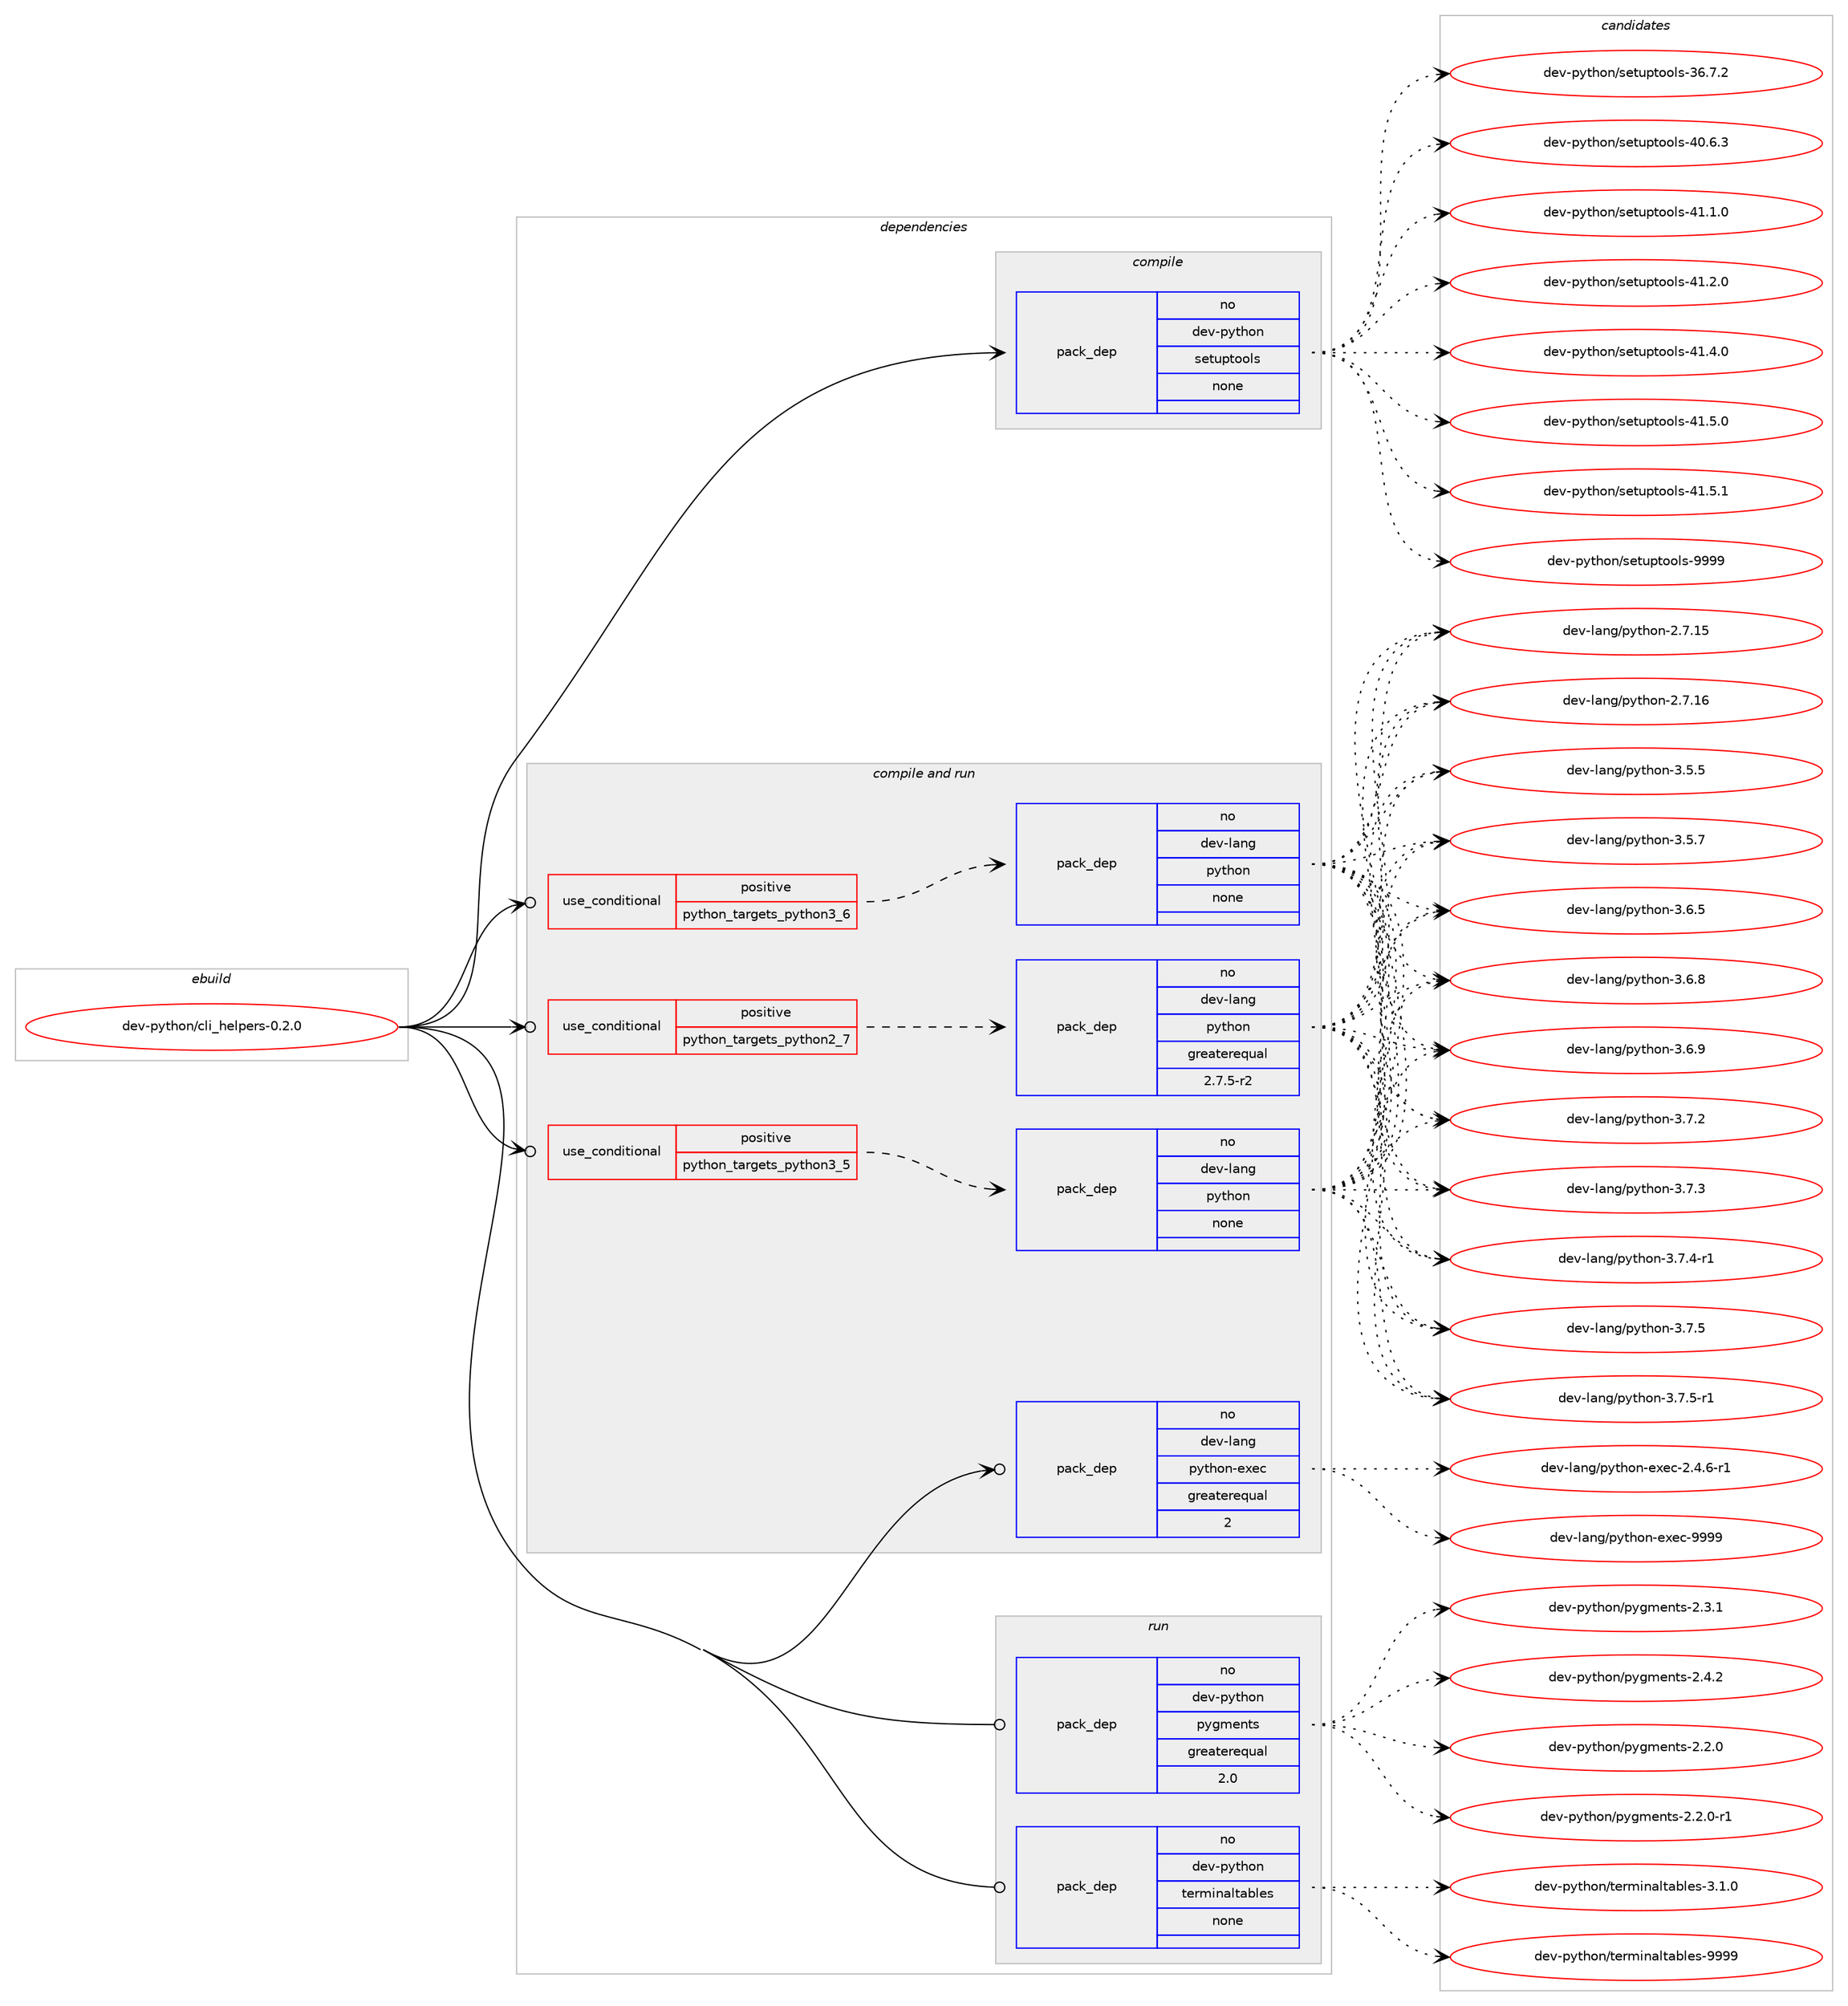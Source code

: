 digraph prolog {

# *************
# Graph options
# *************

newrank=true;
concentrate=true;
compound=true;
graph [rankdir=LR,fontname=Helvetica,fontsize=10,ranksep=1.5];#, ranksep=2.5, nodesep=0.2];
edge  [arrowhead=vee];
node  [fontname=Helvetica,fontsize=10];

# **********
# The ebuild
# **********

subgraph cluster_leftcol {
color=gray;
rank=same;
label=<<i>ebuild</i>>;
id [label="dev-python/cli_helpers-0.2.0", color=red, width=4, href="../dev-python/cli_helpers-0.2.0.svg"];
}

# ****************
# The dependencies
# ****************

subgraph cluster_midcol {
color=gray;
label=<<i>dependencies</i>>;
subgraph cluster_compile {
fillcolor="#eeeeee";
style=filled;
label=<<i>compile</i>>;
subgraph pack449625 {
dependency598938 [label=<<TABLE BORDER="0" CELLBORDER="1" CELLSPACING="0" CELLPADDING="4" WIDTH="220"><TR><TD ROWSPAN="6" CELLPADDING="30">pack_dep</TD></TR><TR><TD WIDTH="110">no</TD></TR><TR><TD>dev-python</TD></TR><TR><TD>setuptools</TD></TR><TR><TD>none</TD></TR><TR><TD></TD></TR></TABLE>>, shape=none, color=blue];
}
id:e -> dependency598938:w [weight=20,style="solid",arrowhead="vee"];
}
subgraph cluster_compileandrun {
fillcolor="#eeeeee";
style=filled;
label=<<i>compile and run</i>>;
subgraph cond137534 {
dependency598939 [label=<<TABLE BORDER="0" CELLBORDER="1" CELLSPACING="0" CELLPADDING="4"><TR><TD ROWSPAN="3" CELLPADDING="10">use_conditional</TD></TR><TR><TD>positive</TD></TR><TR><TD>python_targets_python2_7</TD></TR></TABLE>>, shape=none, color=red];
subgraph pack449626 {
dependency598940 [label=<<TABLE BORDER="0" CELLBORDER="1" CELLSPACING="0" CELLPADDING="4" WIDTH="220"><TR><TD ROWSPAN="6" CELLPADDING="30">pack_dep</TD></TR><TR><TD WIDTH="110">no</TD></TR><TR><TD>dev-lang</TD></TR><TR><TD>python</TD></TR><TR><TD>greaterequal</TD></TR><TR><TD>2.7.5-r2</TD></TR></TABLE>>, shape=none, color=blue];
}
dependency598939:e -> dependency598940:w [weight=20,style="dashed",arrowhead="vee"];
}
id:e -> dependency598939:w [weight=20,style="solid",arrowhead="odotvee"];
subgraph cond137535 {
dependency598941 [label=<<TABLE BORDER="0" CELLBORDER="1" CELLSPACING="0" CELLPADDING="4"><TR><TD ROWSPAN="3" CELLPADDING="10">use_conditional</TD></TR><TR><TD>positive</TD></TR><TR><TD>python_targets_python3_5</TD></TR></TABLE>>, shape=none, color=red];
subgraph pack449627 {
dependency598942 [label=<<TABLE BORDER="0" CELLBORDER="1" CELLSPACING="0" CELLPADDING="4" WIDTH="220"><TR><TD ROWSPAN="6" CELLPADDING="30">pack_dep</TD></TR><TR><TD WIDTH="110">no</TD></TR><TR><TD>dev-lang</TD></TR><TR><TD>python</TD></TR><TR><TD>none</TD></TR><TR><TD></TD></TR></TABLE>>, shape=none, color=blue];
}
dependency598941:e -> dependency598942:w [weight=20,style="dashed",arrowhead="vee"];
}
id:e -> dependency598941:w [weight=20,style="solid",arrowhead="odotvee"];
subgraph cond137536 {
dependency598943 [label=<<TABLE BORDER="0" CELLBORDER="1" CELLSPACING="0" CELLPADDING="4"><TR><TD ROWSPAN="3" CELLPADDING="10">use_conditional</TD></TR><TR><TD>positive</TD></TR><TR><TD>python_targets_python3_6</TD></TR></TABLE>>, shape=none, color=red];
subgraph pack449628 {
dependency598944 [label=<<TABLE BORDER="0" CELLBORDER="1" CELLSPACING="0" CELLPADDING="4" WIDTH="220"><TR><TD ROWSPAN="6" CELLPADDING="30">pack_dep</TD></TR><TR><TD WIDTH="110">no</TD></TR><TR><TD>dev-lang</TD></TR><TR><TD>python</TD></TR><TR><TD>none</TD></TR><TR><TD></TD></TR></TABLE>>, shape=none, color=blue];
}
dependency598943:e -> dependency598944:w [weight=20,style="dashed",arrowhead="vee"];
}
id:e -> dependency598943:w [weight=20,style="solid",arrowhead="odotvee"];
subgraph pack449629 {
dependency598945 [label=<<TABLE BORDER="0" CELLBORDER="1" CELLSPACING="0" CELLPADDING="4" WIDTH="220"><TR><TD ROWSPAN="6" CELLPADDING="30">pack_dep</TD></TR><TR><TD WIDTH="110">no</TD></TR><TR><TD>dev-lang</TD></TR><TR><TD>python-exec</TD></TR><TR><TD>greaterequal</TD></TR><TR><TD>2</TD></TR></TABLE>>, shape=none, color=blue];
}
id:e -> dependency598945:w [weight=20,style="solid",arrowhead="odotvee"];
}
subgraph cluster_run {
fillcolor="#eeeeee";
style=filled;
label=<<i>run</i>>;
subgraph pack449630 {
dependency598946 [label=<<TABLE BORDER="0" CELLBORDER="1" CELLSPACING="0" CELLPADDING="4" WIDTH="220"><TR><TD ROWSPAN="6" CELLPADDING="30">pack_dep</TD></TR><TR><TD WIDTH="110">no</TD></TR><TR><TD>dev-python</TD></TR><TR><TD>pygments</TD></TR><TR><TD>greaterequal</TD></TR><TR><TD>2.0</TD></TR></TABLE>>, shape=none, color=blue];
}
id:e -> dependency598946:w [weight=20,style="solid",arrowhead="odot"];
subgraph pack449631 {
dependency598947 [label=<<TABLE BORDER="0" CELLBORDER="1" CELLSPACING="0" CELLPADDING="4" WIDTH="220"><TR><TD ROWSPAN="6" CELLPADDING="30">pack_dep</TD></TR><TR><TD WIDTH="110">no</TD></TR><TR><TD>dev-python</TD></TR><TR><TD>terminaltables</TD></TR><TR><TD>none</TD></TR><TR><TD></TD></TR></TABLE>>, shape=none, color=blue];
}
id:e -> dependency598947:w [weight=20,style="solid",arrowhead="odot"];
}
}

# **************
# The candidates
# **************

subgraph cluster_choices {
rank=same;
color=gray;
label=<<i>candidates</i>>;

subgraph choice449625 {
color=black;
nodesep=1;
choice100101118451121211161041111104711510111611711211611111110811545515446554650 [label="dev-python/setuptools-36.7.2", color=red, width=4,href="../dev-python/setuptools-36.7.2.svg"];
choice100101118451121211161041111104711510111611711211611111110811545524846544651 [label="dev-python/setuptools-40.6.3", color=red, width=4,href="../dev-python/setuptools-40.6.3.svg"];
choice100101118451121211161041111104711510111611711211611111110811545524946494648 [label="dev-python/setuptools-41.1.0", color=red, width=4,href="../dev-python/setuptools-41.1.0.svg"];
choice100101118451121211161041111104711510111611711211611111110811545524946504648 [label="dev-python/setuptools-41.2.0", color=red, width=4,href="../dev-python/setuptools-41.2.0.svg"];
choice100101118451121211161041111104711510111611711211611111110811545524946524648 [label="dev-python/setuptools-41.4.0", color=red, width=4,href="../dev-python/setuptools-41.4.0.svg"];
choice100101118451121211161041111104711510111611711211611111110811545524946534648 [label="dev-python/setuptools-41.5.0", color=red, width=4,href="../dev-python/setuptools-41.5.0.svg"];
choice100101118451121211161041111104711510111611711211611111110811545524946534649 [label="dev-python/setuptools-41.5.1", color=red, width=4,href="../dev-python/setuptools-41.5.1.svg"];
choice10010111845112121116104111110471151011161171121161111111081154557575757 [label="dev-python/setuptools-9999", color=red, width=4,href="../dev-python/setuptools-9999.svg"];
dependency598938:e -> choice100101118451121211161041111104711510111611711211611111110811545515446554650:w [style=dotted,weight="100"];
dependency598938:e -> choice100101118451121211161041111104711510111611711211611111110811545524846544651:w [style=dotted,weight="100"];
dependency598938:e -> choice100101118451121211161041111104711510111611711211611111110811545524946494648:w [style=dotted,weight="100"];
dependency598938:e -> choice100101118451121211161041111104711510111611711211611111110811545524946504648:w [style=dotted,weight="100"];
dependency598938:e -> choice100101118451121211161041111104711510111611711211611111110811545524946524648:w [style=dotted,weight="100"];
dependency598938:e -> choice100101118451121211161041111104711510111611711211611111110811545524946534648:w [style=dotted,weight="100"];
dependency598938:e -> choice100101118451121211161041111104711510111611711211611111110811545524946534649:w [style=dotted,weight="100"];
dependency598938:e -> choice10010111845112121116104111110471151011161171121161111111081154557575757:w [style=dotted,weight="100"];
}
subgraph choice449626 {
color=black;
nodesep=1;
choice10010111845108971101034711212111610411111045504655464953 [label="dev-lang/python-2.7.15", color=red, width=4,href="../dev-lang/python-2.7.15.svg"];
choice10010111845108971101034711212111610411111045504655464954 [label="dev-lang/python-2.7.16", color=red, width=4,href="../dev-lang/python-2.7.16.svg"];
choice100101118451089711010347112121116104111110455146534653 [label="dev-lang/python-3.5.5", color=red, width=4,href="../dev-lang/python-3.5.5.svg"];
choice100101118451089711010347112121116104111110455146534655 [label="dev-lang/python-3.5.7", color=red, width=4,href="../dev-lang/python-3.5.7.svg"];
choice100101118451089711010347112121116104111110455146544653 [label="dev-lang/python-3.6.5", color=red, width=4,href="../dev-lang/python-3.6.5.svg"];
choice100101118451089711010347112121116104111110455146544656 [label="dev-lang/python-3.6.8", color=red, width=4,href="../dev-lang/python-3.6.8.svg"];
choice100101118451089711010347112121116104111110455146544657 [label="dev-lang/python-3.6.9", color=red, width=4,href="../dev-lang/python-3.6.9.svg"];
choice100101118451089711010347112121116104111110455146554650 [label="dev-lang/python-3.7.2", color=red, width=4,href="../dev-lang/python-3.7.2.svg"];
choice100101118451089711010347112121116104111110455146554651 [label="dev-lang/python-3.7.3", color=red, width=4,href="../dev-lang/python-3.7.3.svg"];
choice1001011184510897110103471121211161041111104551465546524511449 [label="dev-lang/python-3.7.4-r1", color=red, width=4,href="../dev-lang/python-3.7.4-r1.svg"];
choice100101118451089711010347112121116104111110455146554653 [label="dev-lang/python-3.7.5", color=red, width=4,href="../dev-lang/python-3.7.5.svg"];
choice1001011184510897110103471121211161041111104551465546534511449 [label="dev-lang/python-3.7.5-r1", color=red, width=4,href="../dev-lang/python-3.7.5-r1.svg"];
dependency598940:e -> choice10010111845108971101034711212111610411111045504655464953:w [style=dotted,weight="100"];
dependency598940:e -> choice10010111845108971101034711212111610411111045504655464954:w [style=dotted,weight="100"];
dependency598940:e -> choice100101118451089711010347112121116104111110455146534653:w [style=dotted,weight="100"];
dependency598940:e -> choice100101118451089711010347112121116104111110455146534655:w [style=dotted,weight="100"];
dependency598940:e -> choice100101118451089711010347112121116104111110455146544653:w [style=dotted,weight="100"];
dependency598940:e -> choice100101118451089711010347112121116104111110455146544656:w [style=dotted,weight="100"];
dependency598940:e -> choice100101118451089711010347112121116104111110455146544657:w [style=dotted,weight="100"];
dependency598940:e -> choice100101118451089711010347112121116104111110455146554650:w [style=dotted,weight="100"];
dependency598940:e -> choice100101118451089711010347112121116104111110455146554651:w [style=dotted,weight="100"];
dependency598940:e -> choice1001011184510897110103471121211161041111104551465546524511449:w [style=dotted,weight="100"];
dependency598940:e -> choice100101118451089711010347112121116104111110455146554653:w [style=dotted,weight="100"];
dependency598940:e -> choice1001011184510897110103471121211161041111104551465546534511449:w [style=dotted,weight="100"];
}
subgraph choice449627 {
color=black;
nodesep=1;
choice10010111845108971101034711212111610411111045504655464953 [label="dev-lang/python-2.7.15", color=red, width=4,href="../dev-lang/python-2.7.15.svg"];
choice10010111845108971101034711212111610411111045504655464954 [label="dev-lang/python-2.7.16", color=red, width=4,href="../dev-lang/python-2.7.16.svg"];
choice100101118451089711010347112121116104111110455146534653 [label="dev-lang/python-3.5.5", color=red, width=4,href="../dev-lang/python-3.5.5.svg"];
choice100101118451089711010347112121116104111110455146534655 [label="dev-lang/python-3.5.7", color=red, width=4,href="../dev-lang/python-3.5.7.svg"];
choice100101118451089711010347112121116104111110455146544653 [label="dev-lang/python-3.6.5", color=red, width=4,href="../dev-lang/python-3.6.5.svg"];
choice100101118451089711010347112121116104111110455146544656 [label="dev-lang/python-3.6.8", color=red, width=4,href="../dev-lang/python-3.6.8.svg"];
choice100101118451089711010347112121116104111110455146544657 [label="dev-lang/python-3.6.9", color=red, width=4,href="../dev-lang/python-3.6.9.svg"];
choice100101118451089711010347112121116104111110455146554650 [label="dev-lang/python-3.7.2", color=red, width=4,href="../dev-lang/python-3.7.2.svg"];
choice100101118451089711010347112121116104111110455146554651 [label="dev-lang/python-3.7.3", color=red, width=4,href="../dev-lang/python-3.7.3.svg"];
choice1001011184510897110103471121211161041111104551465546524511449 [label="dev-lang/python-3.7.4-r1", color=red, width=4,href="../dev-lang/python-3.7.4-r1.svg"];
choice100101118451089711010347112121116104111110455146554653 [label="dev-lang/python-3.7.5", color=red, width=4,href="../dev-lang/python-3.7.5.svg"];
choice1001011184510897110103471121211161041111104551465546534511449 [label="dev-lang/python-3.7.5-r1", color=red, width=4,href="../dev-lang/python-3.7.5-r1.svg"];
dependency598942:e -> choice10010111845108971101034711212111610411111045504655464953:w [style=dotted,weight="100"];
dependency598942:e -> choice10010111845108971101034711212111610411111045504655464954:w [style=dotted,weight="100"];
dependency598942:e -> choice100101118451089711010347112121116104111110455146534653:w [style=dotted,weight="100"];
dependency598942:e -> choice100101118451089711010347112121116104111110455146534655:w [style=dotted,weight="100"];
dependency598942:e -> choice100101118451089711010347112121116104111110455146544653:w [style=dotted,weight="100"];
dependency598942:e -> choice100101118451089711010347112121116104111110455146544656:w [style=dotted,weight="100"];
dependency598942:e -> choice100101118451089711010347112121116104111110455146544657:w [style=dotted,weight="100"];
dependency598942:e -> choice100101118451089711010347112121116104111110455146554650:w [style=dotted,weight="100"];
dependency598942:e -> choice100101118451089711010347112121116104111110455146554651:w [style=dotted,weight="100"];
dependency598942:e -> choice1001011184510897110103471121211161041111104551465546524511449:w [style=dotted,weight="100"];
dependency598942:e -> choice100101118451089711010347112121116104111110455146554653:w [style=dotted,weight="100"];
dependency598942:e -> choice1001011184510897110103471121211161041111104551465546534511449:w [style=dotted,weight="100"];
}
subgraph choice449628 {
color=black;
nodesep=1;
choice10010111845108971101034711212111610411111045504655464953 [label="dev-lang/python-2.7.15", color=red, width=4,href="../dev-lang/python-2.7.15.svg"];
choice10010111845108971101034711212111610411111045504655464954 [label="dev-lang/python-2.7.16", color=red, width=4,href="../dev-lang/python-2.7.16.svg"];
choice100101118451089711010347112121116104111110455146534653 [label="dev-lang/python-3.5.5", color=red, width=4,href="../dev-lang/python-3.5.5.svg"];
choice100101118451089711010347112121116104111110455146534655 [label="dev-lang/python-3.5.7", color=red, width=4,href="../dev-lang/python-3.5.7.svg"];
choice100101118451089711010347112121116104111110455146544653 [label="dev-lang/python-3.6.5", color=red, width=4,href="../dev-lang/python-3.6.5.svg"];
choice100101118451089711010347112121116104111110455146544656 [label="dev-lang/python-3.6.8", color=red, width=4,href="../dev-lang/python-3.6.8.svg"];
choice100101118451089711010347112121116104111110455146544657 [label="dev-lang/python-3.6.9", color=red, width=4,href="../dev-lang/python-3.6.9.svg"];
choice100101118451089711010347112121116104111110455146554650 [label="dev-lang/python-3.7.2", color=red, width=4,href="../dev-lang/python-3.7.2.svg"];
choice100101118451089711010347112121116104111110455146554651 [label="dev-lang/python-3.7.3", color=red, width=4,href="../dev-lang/python-3.7.3.svg"];
choice1001011184510897110103471121211161041111104551465546524511449 [label="dev-lang/python-3.7.4-r1", color=red, width=4,href="../dev-lang/python-3.7.4-r1.svg"];
choice100101118451089711010347112121116104111110455146554653 [label="dev-lang/python-3.7.5", color=red, width=4,href="../dev-lang/python-3.7.5.svg"];
choice1001011184510897110103471121211161041111104551465546534511449 [label="dev-lang/python-3.7.5-r1", color=red, width=4,href="../dev-lang/python-3.7.5-r1.svg"];
dependency598944:e -> choice10010111845108971101034711212111610411111045504655464953:w [style=dotted,weight="100"];
dependency598944:e -> choice10010111845108971101034711212111610411111045504655464954:w [style=dotted,weight="100"];
dependency598944:e -> choice100101118451089711010347112121116104111110455146534653:w [style=dotted,weight="100"];
dependency598944:e -> choice100101118451089711010347112121116104111110455146534655:w [style=dotted,weight="100"];
dependency598944:e -> choice100101118451089711010347112121116104111110455146544653:w [style=dotted,weight="100"];
dependency598944:e -> choice100101118451089711010347112121116104111110455146544656:w [style=dotted,weight="100"];
dependency598944:e -> choice100101118451089711010347112121116104111110455146544657:w [style=dotted,weight="100"];
dependency598944:e -> choice100101118451089711010347112121116104111110455146554650:w [style=dotted,weight="100"];
dependency598944:e -> choice100101118451089711010347112121116104111110455146554651:w [style=dotted,weight="100"];
dependency598944:e -> choice1001011184510897110103471121211161041111104551465546524511449:w [style=dotted,weight="100"];
dependency598944:e -> choice100101118451089711010347112121116104111110455146554653:w [style=dotted,weight="100"];
dependency598944:e -> choice1001011184510897110103471121211161041111104551465546534511449:w [style=dotted,weight="100"];
}
subgraph choice449629 {
color=black;
nodesep=1;
choice10010111845108971101034711212111610411111045101120101994550465246544511449 [label="dev-lang/python-exec-2.4.6-r1", color=red, width=4,href="../dev-lang/python-exec-2.4.6-r1.svg"];
choice10010111845108971101034711212111610411111045101120101994557575757 [label="dev-lang/python-exec-9999", color=red, width=4,href="../dev-lang/python-exec-9999.svg"];
dependency598945:e -> choice10010111845108971101034711212111610411111045101120101994550465246544511449:w [style=dotted,weight="100"];
dependency598945:e -> choice10010111845108971101034711212111610411111045101120101994557575757:w [style=dotted,weight="100"];
}
subgraph choice449630 {
color=black;
nodesep=1;
choice1001011184511212111610411111047112121103109101110116115455046504648 [label="dev-python/pygments-2.2.0", color=red, width=4,href="../dev-python/pygments-2.2.0.svg"];
choice10010111845112121116104111110471121211031091011101161154550465046484511449 [label="dev-python/pygments-2.2.0-r1", color=red, width=4,href="../dev-python/pygments-2.2.0-r1.svg"];
choice1001011184511212111610411111047112121103109101110116115455046514649 [label="dev-python/pygments-2.3.1", color=red, width=4,href="../dev-python/pygments-2.3.1.svg"];
choice1001011184511212111610411111047112121103109101110116115455046524650 [label="dev-python/pygments-2.4.2", color=red, width=4,href="../dev-python/pygments-2.4.2.svg"];
dependency598946:e -> choice1001011184511212111610411111047112121103109101110116115455046504648:w [style=dotted,weight="100"];
dependency598946:e -> choice10010111845112121116104111110471121211031091011101161154550465046484511449:w [style=dotted,weight="100"];
dependency598946:e -> choice1001011184511212111610411111047112121103109101110116115455046514649:w [style=dotted,weight="100"];
dependency598946:e -> choice1001011184511212111610411111047112121103109101110116115455046524650:w [style=dotted,weight="100"];
}
subgraph choice449631 {
color=black;
nodesep=1;
choice1001011184511212111610411111047116101114109105110971081169798108101115455146494648 [label="dev-python/terminaltables-3.1.0", color=red, width=4,href="../dev-python/terminaltables-3.1.0.svg"];
choice10010111845112121116104111110471161011141091051109710811697981081011154557575757 [label="dev-python/terminaltables-9999", color=red, width=4,href="../dev-python/terminaltables-9999.svg"];
dependency598947:e -> choice1001011184511212111610411111047116101114109105110971081169798108101115455146494648:w [style=dotted,weight="100"];
dependency598947:e -> choice10010111845112121116104111110471161011141091051109710811697981081011154557575757:w [style=dotted,weight="100"];
}
}

}
